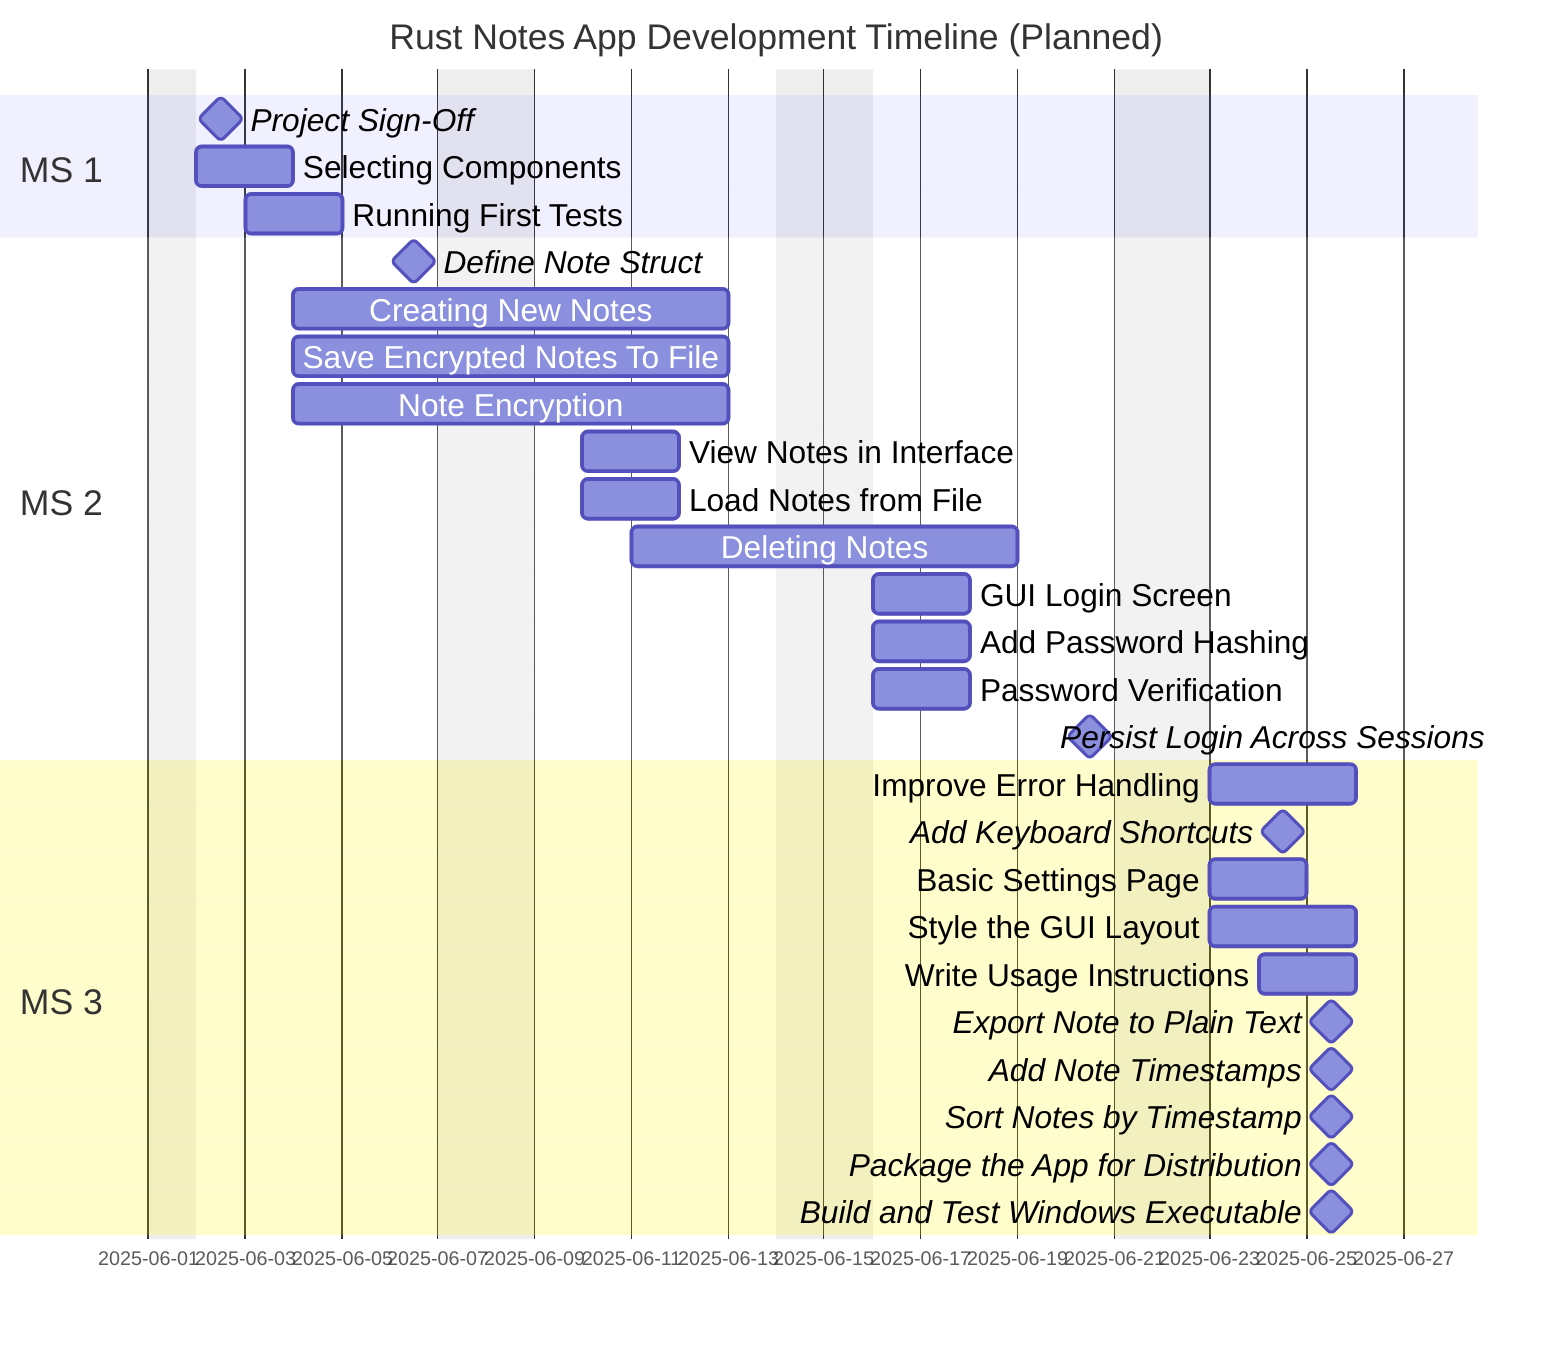 %%{init: {
  'gantt': {
    'fontSize': 16,
    'sectionFontSize': 18
  }
}}%%
gantt
    todayMarker off
    excludes weekends
    title Rust Notes App Development Timeline (Planned)
    dateFormat  DD.MM.YYYY
    section MS 1
    Project Sign-Off : milestone, 01.06.2025, 3d
    Selecting Components              :         core,  02.06.2025, 04.06.2025
    Running First Tests               :         test,  03.06.2025, 05.06.2025
    section MS 2
    Define Note Struct : milestone, 04.06.2025, 3d
    Creating New Notes                :         data,   04.06.2025, 11.06.2025
    Save Encrypted Notes To File      :         data,   04.06.2025, 11.06.2025
    Note Encryption                   :         safety, 04.06.2025, 11.06.2025
    View Notes in Interface           :         ui,     10.06.2025, 12.06.2025
    Load Notes from File              :         data,   10.06.2025, 12.06.2025
    Deleting Notes                    :         data,   11.06.2025, 17.06.2025
    GUI Login Screen                  :         ui,     16.06.2025, 18.06.2025
    Add Password Hashing              :         data,   16.06.2025, 18.06.2025
    Password Verification             :         data,   16.06.2025, 18.06.2025
    Persist Login Across Sessions : milestone, 18.06.2025, 3d
    section MS 3
    Improve Error Handling            :         ux,     23.06.2025, 26.06.2025
    Add Keyboard Shortcuts : milestone, 23.06.2025, 3d
    Basic Settings Page               :         ui,     23.06.2025, 25.06.2025
    Style the GUI Layout              :         ui,     23.06.2025, 26.06.2025
    Write Usage Instructions          :         doc,    24.06.2025, 26.06.2025
    Export Note to Plain Text : milestone, 24.06.2025, 3d
    Add Note Timestamps : milestone, 24.06.2025, 3d
    Sort Notes by Timestamp : milestone, 24.06.2025, 3d
    Package the App for Distribution : milestone, 24.06.2025, 3d
    Build and Test Windows Executable : milestone, 24.06.2025, 3d